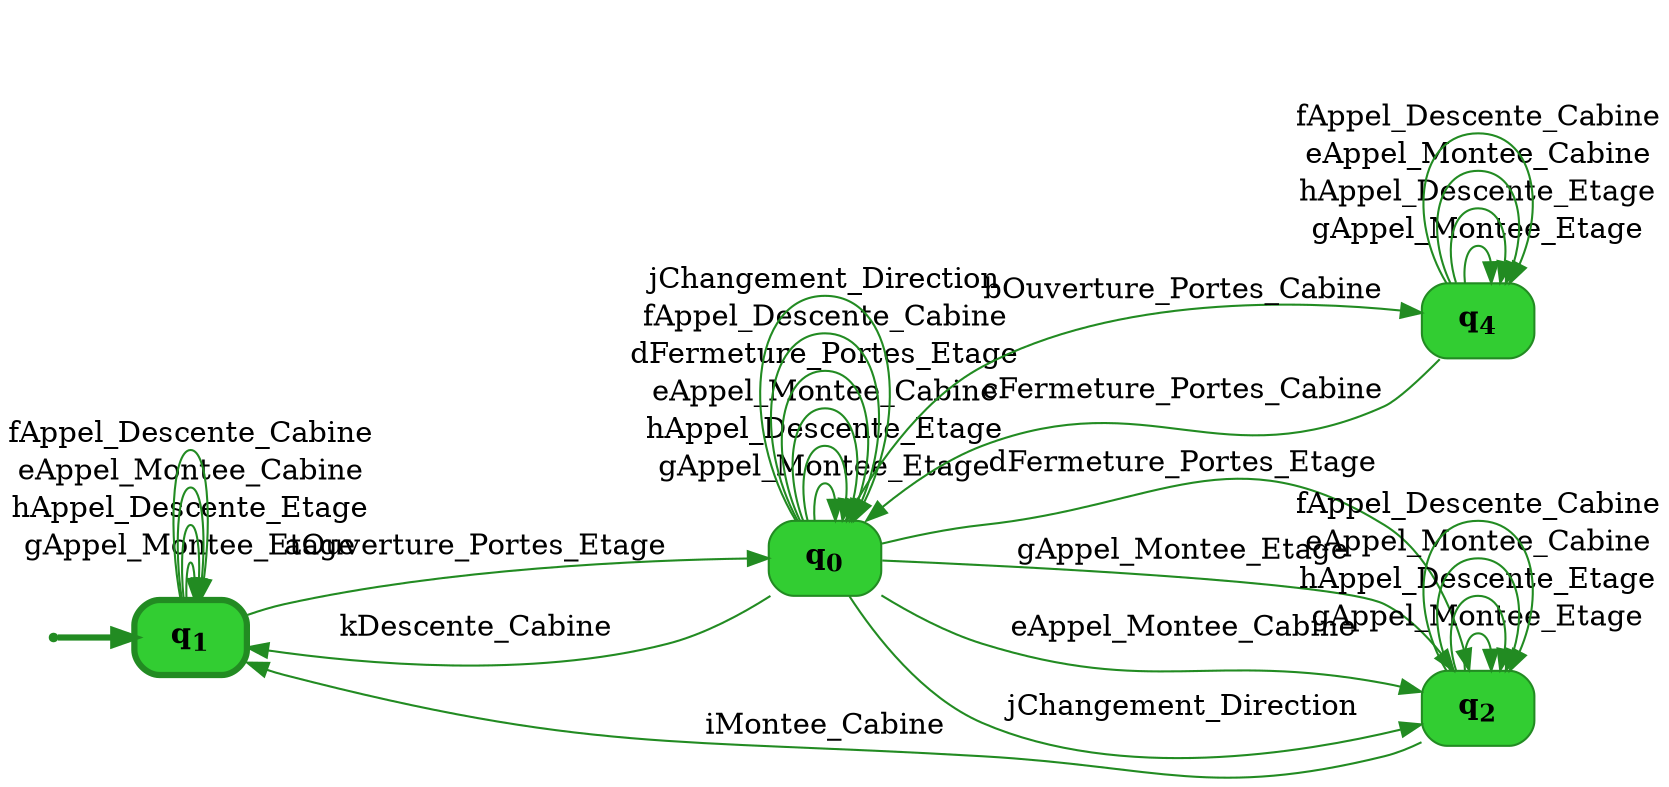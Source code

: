 digraph g {

	rankdir="LR"

	__invisible__[shape="point", color="forestgreen"]
	q1[label=<<b>q<sub>1</sub></b>>, shape="box", style="rounded, filled", fillcolor="limegreen", color="forestgreen", penwidth=3] // Initial
	q0[label=<<b>q<sub>0</sub></b>>, shape="box", style="rounded, filled", fillcolor="limegreen", color="forestgreen"]
	q4[label=<<b>q<sub>4</sub></b>>, shape="box", style="rounded, filled", fillcolor="limegreen", color="forestgreen"]
	q2[label=<<b>q<sub>2</sub></b>>, shape="box", style="rounded, filled", fillcolor="limegreen", color="forestgreen"]

	__invisible__ -> q1[penwidth=3, color="forestgreen"]
	q1 -> q1[label=<gAppel_Montee_Etage>, color="forestgreen"]
	q1 -> q1[label=<hAppel_Descente_Etage>, color="forestgreen"]
	q1 -> q1[label=<eAppel_Montee_Cabine>, color="forestgreen"]
	q1 -> q0[label=<aOuverture_Portes_Etage>, color="forestgreen"]
	q0 -> q0[label=<gAppel_Montee_Etage>, color="forestgreen"]
	q0 -> q0[label=<hAppel_Descente_Etage>, color="forestgreen"]
	q0 -> q0[label=<eAppel_Montee_Cabine>, color="forestgreen"]
	q0 -> q4[label=<bOuverture_Portes_Cabine>, color="forestgreen"]
	q4 -> q4[label=<gAppel_Montee_Etage>, color="forestgreen"]
	q4 -> q4[label=<hAppel_Descente_Etage>, color="forestgreen"]
	q4 -> q4[label=<eAppel_Montee_Cabine>, color="forestgreen"]
	q4 -> q0[label=<cFermeture_Portes_Cabine>, color="forestgreen"]
	q4 -> q4[label=<fAppel_Descente_Cabine>, color="forestgreen"]
	q0 -> q0[label=<dFermeture_Portes_Etage>, color="forestgreen"]
	q0 -> q2[label=<dFermeture_Portes_Etage>, color="forestgreen"]
	q2 -> q2[label=<gAppel_Montee_Etage>, color="forestgreen"]
	q2 -> q2[label=<hAppel_Descente_Etage>, color="forestgreen"]
	q2 -> q2[label=<eAppel_Montee_Cabine>, color="forestgreen"]
	q2 -> q1[label=<iMontee_Cabine>, color="forestgreen"]
	q2 -> q2[label=<fAppel_Descente_Cabine>, color="forestgreen"]
	q0 -> q2[label=<gAppel_Montee_Etage>, color="forestgreen"]
	q0 -> q2[label=<eAppel_Montee_Cabine>, color="forestgreen"]
	q0 -> q0[label=<fAppel_Descente_Cabine>, color="forestgreen"]
	q0 -> q0[label=<jChangement_Direction>, color="forestgreen"]
	q0 -> q1[label=<kDescente_Cabine>, color="forestgreen"]
	q0 -> q2[label=<jChangement_Direction>, color="forestgreen"]
	q1 -> q1[label=<fAppel_Descente_Cabine>, color="forestgreen"]

}
